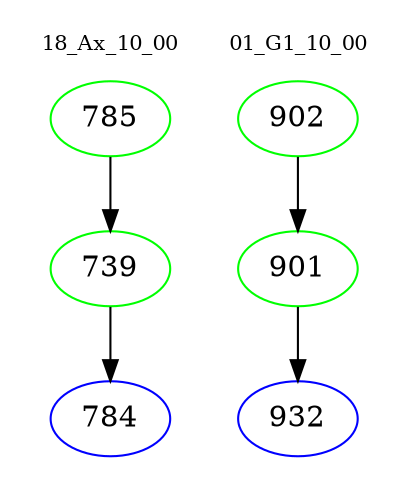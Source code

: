 digraph{
subgraph cluster_0 {
color = white
label = "18_Ax_10_00";
fontsize=10;
T0_785 [label="785", color="green"]
T0_785 -> T0_739 [color="black"]
T0_739 [label="739", color="green"]
T0_739 -> T0_784 [color="black"]
T0_784 [label="784", color="blue"]
}
subgraph cluster_1 {
color = white
label = "01_G1_10_00";
fontsize=10;
T1_902 [label="902", color="green"]
T1_902 -> T1_901 [color="black"]
T1_901 [label="901", color="green"]
T1_901 -> T1_932 [color="black"]
T1_932 [label="932", color="blue"]
}
}

